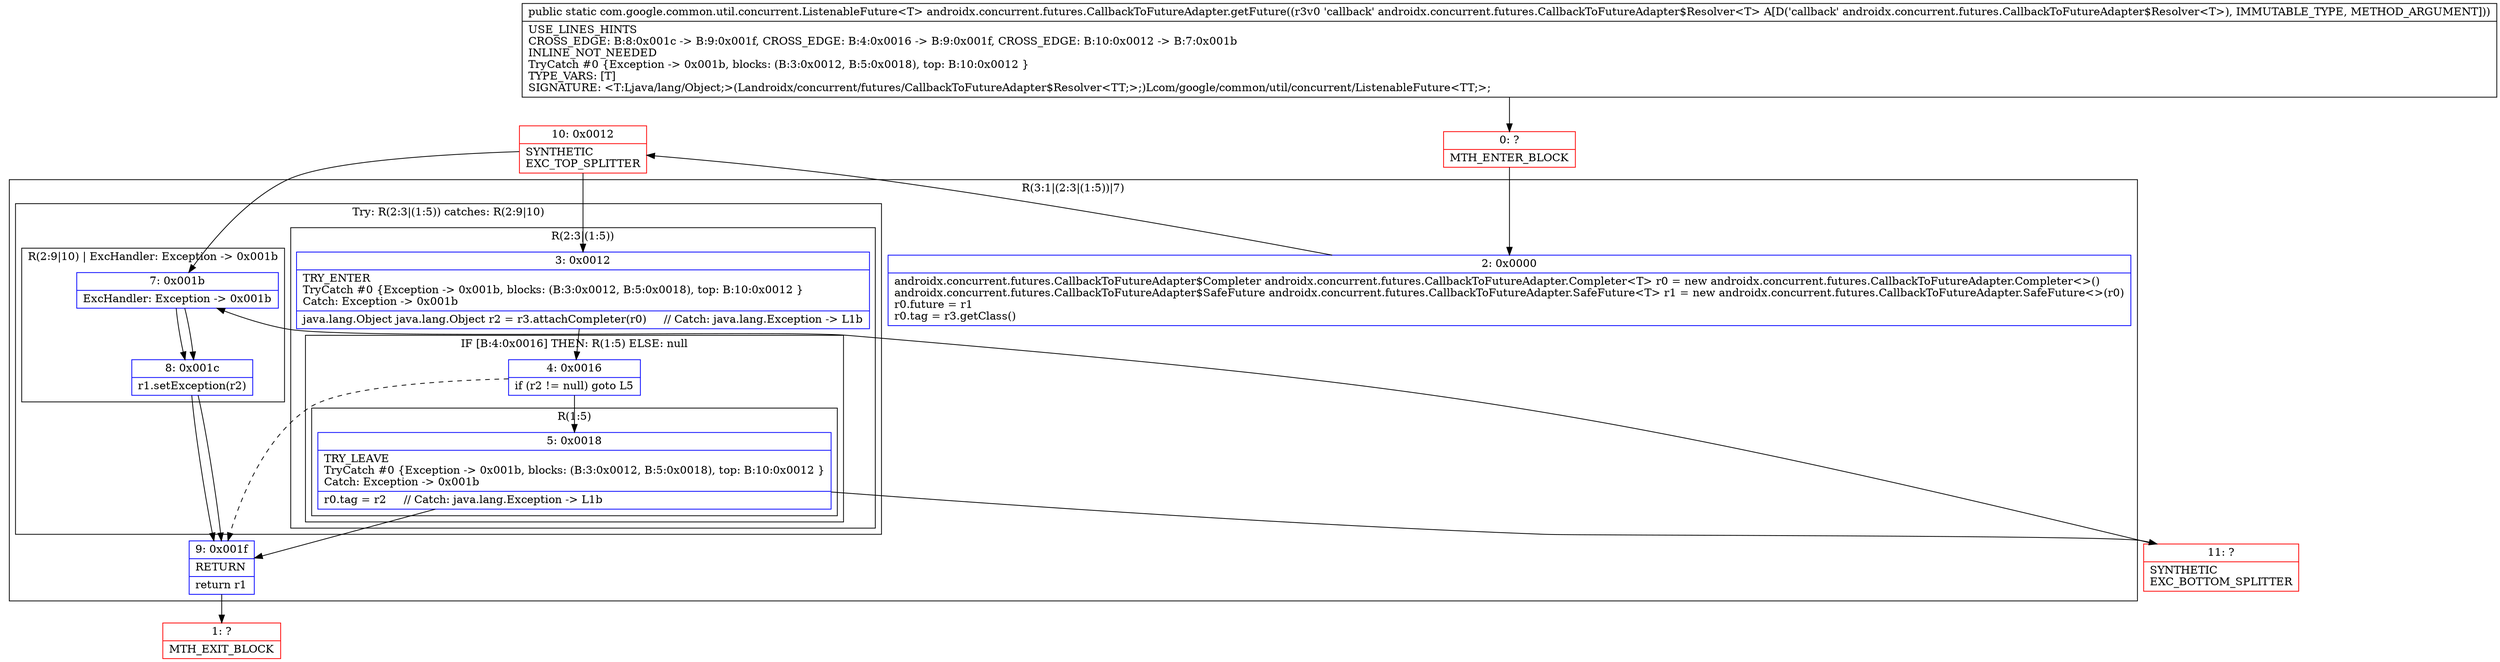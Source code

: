 digraph "CFG forandroidx.concurrent.futures.CallbackToFutureAdapter.getFuture(Landroidx\/concurrent\/futures\/CallbackToFutureAdapter$Resolver;)Lcom\/google\/common\/util\/concurrent\/ListenableFuture;" {
subgraph cluster_Region_1330207880 {
label = "R(3:1|(2:3|(1:5))|7)";
node [shape=record,color=blue];
Node_2 [shape=record,label="{2\:\ 0x0000|androidx.concurrent.futures.CallbackToFutureAdapter$Completer androidx.concurrent.futures.CallbackToFutureAdapter.Completer\<T\> r0 = new androidx.concurrent.futures.CallbackToFutureAdapter.Completer\<\>()\landroidx.concurrent.futures.CallbackToFutureAdapter$SafeFuture androidx.concurrent.futures.CallbackToFutureAdapter.SafeFuture\<T\> r1 = new androidx.concurrent.futures.CallbackToFutureAdapter.SafeFuture\<\>(r0)\lr0.future = r1\lr0.tag = r3.getClass()\l}"];
subgraph cluster_TryCatchRegion_1878052451 {
label = "Try: R(2:3|(1:5)) catches: R(2:9|10)";
node [shape=record,color=blue];
subgraph cluster_Region_360418883 {
label = "R(2:3|(1:5))";
node [shape=record,color=blue];
Node_3 [shape=record,label="{3\:\ 0x0012|TRY_ENTER\lTryCatch #0 \{Exception \-\> 0x001b, blocks: (B:3:0x0012, B:5:0x0018), top: B:10:0x0012 \}\lCatch: Exception \-\> 0x001b\l|java.lang.Object java.lang.Object r2 = r3.attachCompleter(r0)     \/\/ Catch: java.lang.Exception \-\> L1b\l}"];
subgraph cluster_IfRegion_1069450808 {
label = "IF [B:4:0x0016] THEN: R(1:5) ELSE: null";
node [shape=record,color=blue];
Node_4 [shape=record,label="{4\:\ 0x0016|if (r2 != null) goto L5\l}"];
subgraph cluster_Region_991854612 {
label = "R(1:5)";
node [shape=record,color=blue];
Node_5 [shape=record,label="{5\:\ 0x0018|TRY_LEAVE\lTryCatch #0 \{Exception \-\> 0x001b, blocks: (B:3:0x0012, B:5:0x0018), top: B:10:0x0012 \}\lCatch: Exception \-\> 0x001b\l|r0.tag = r2     \/\/ Catch: java.lang.Exception \-\> L1b\l}"];
}
}
}
subgraph cluster_Region_982917374 {
label = "R(2:9|10) | ExcHandler: Exception \-\> 0x001b\l";
node [shape=record,color=blue];
Node_7 [shape=record,label="{7\:\ 0x001b|ExcHandler: Exception \-\> 0x001b\l}"];
Node_8 [shape=record,label="{8\:\ 0x001c|r1.setException(r2)\l}"];
}
}
Node_9 [shape=record,label="{9\:\ 0x001f|RETURN\l|return r1\l}"];
}
subgraph cluster_Region_982917374 {
label = "R(2:9|10) | ExcHandler: Exception \-\> 0x001b\l";
node [shape=record,color=blue];
Node_7 [shape=record,label="{7\:\ 0x001b|ExcHandler: Exception \-\> 0x001b\l}"];
Node_8 [shape=record,label="{8\:\ 0x001c|r1.setException(r2)\l}"];
}
Node_0 [shape=record,color=red,label="{0\:\ ?|MTH_ENTER_BLOCK\l}"];
Node_10 [shape=record,color=red,label="{10\:\ 0x0012|SYNTHETIC\lEXC_TOP_SPLITTER\l}"];
Node_11 [shape=record,color=red,label="{11\:\ ?|SYNTHETIC\lEXC_BOTTOM_SPLITTER\l}"];
Node_1 [shape=record,color=red,label="{1\:\ ?|MTH_EXIT_BLOCK\l}"];
MethodNode[shape=record,label="{public static com.google.common.util.concurrent.ListenableFuture\<T\> androidx.concurrent.futures.CallbackToFutureAdapter.getFuture((r3v0 'callback' androidx.concurrent.futures.CallbackToFutureAdapter$Resolver\<T\> A[D('callback' androidx.concurrent.futures.CallbackToFutureAdapter$Resolver\<T\>), IMMUTABLE_TYPE, METHOD_ARGUMENT]))  | USE_LINES_HINTS\lCROSS_EDGE: B:8:0x001c \-\> B:9:0x001f, CROSS_EDGE: B:4:0x0016 \-\> B:9:0x001f, CROSS_EDGE: B:10:0x0012 \-\> B:7:0x001b\lINLINE_NOT_NEEDED\lTryCatch #0 \{Exception \-\> 0x001b, blocks: (B:3:0x0012, B:5:0x0018), top: B:10:0x0012 \}\lTYPE_VARS: [T]\lSIGNATURE: \<T:Ljava\/lang\/Object;\>(Landroidx\/concurrent\/futures\/CallbackToFutureAdapter$Resolver\<TT;\>;)Lcom\/google\/common\/util\/concurrent\/ListenableFuture\<TT;\>;\l}"];
MethodNode -> Node_0;Node_2 -> Node_10;
Node_3 -> Node_4;
Node_4 -> Node_5;
Node_4 -> Node_9[style=dashed];
Node_5 -> Node_9;
Node_5 -> Node_11;
Node_7 -> Node_8;
Node_8 -> Node_9;
Node_9 -> Node_1;
Node_7 -> Node_8;
Node_8 -> Node_9;
Node_0 -> Node_2;
Node_10 -> Node_3;
Node_10 -> Node_7;
Node_11 -> Node_7;
}

